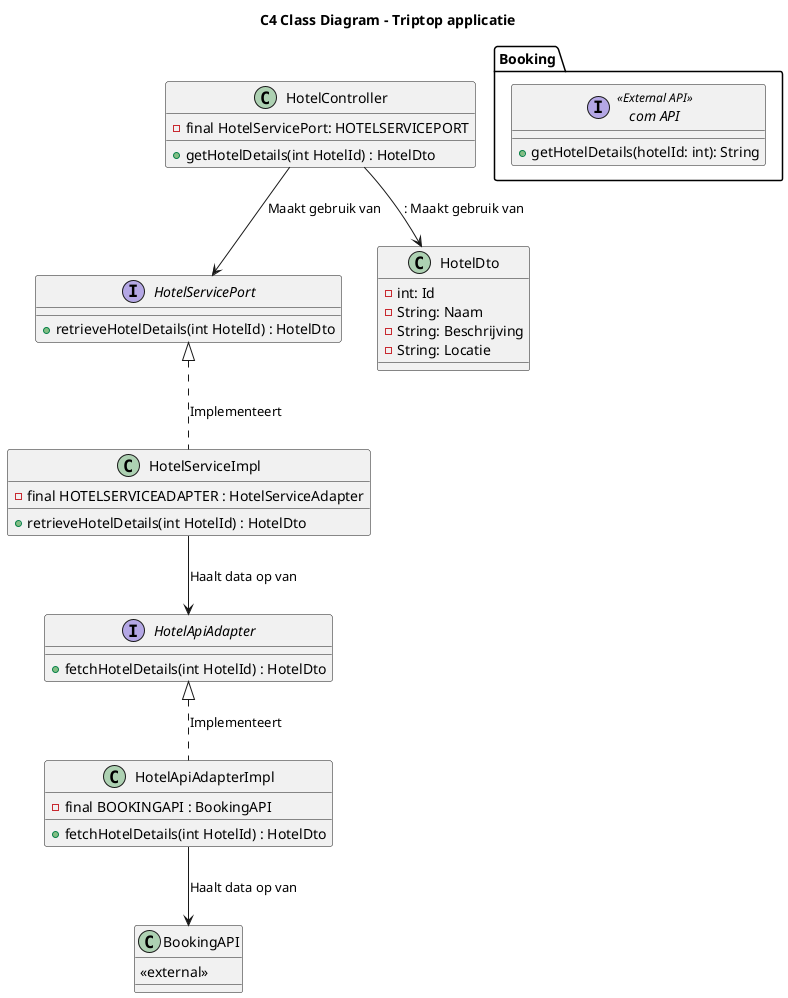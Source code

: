 @startuml
title C4 Class Diagram - Triptop applicatie

class HotelController {
    - final HotelServicePort: HOTELSERVICEPORT
    + getHotelDetails(int HotelId) : HotelDto
}

interface HotelServicePort {
    + retrieveHotelDetails(int HotelId) : HotelDto
}

class HotelDto {
    - int: Id
    - String: Naam
    - String: Beschrijving
    - String: Locatie
}

class HotelServiceImpl {
    - final HOTELSERVICEADAPTER : HotelServiceAdapter
    + retrieveHotelDetails(int HotelId) : HotelDto
}

interface HotelApiAdapter {
    + fetchHotelDetails(int HotelId) : HotelDto
}

class HotelApiAdapterImpl {
    - final BOOKINGAPI : BookingAPI
    + fetchHotelDetails(int HotelId) : HotelDto
}

class BookingAPI {
    <<external>>
}


interface "Booking.com API" <<External API>> {
    + getHotelDetails(hotelId: int): String
}

HotelController --> HotelServicePort : Maakt gebruik van
HotelController --> HotelDto : : Maakt gebruik van

HotelServicePort <|.. HotelServiceImpl : Implementeert
HotelApiAdapter <|.. HotelApiAdapterImpl : Implementeert

HotelServiceImpl --> HotelApiAdapter : Haalt data op van
HotelApiAdapterImpl --> BookingAPI : Haalt data op van
@enduml

